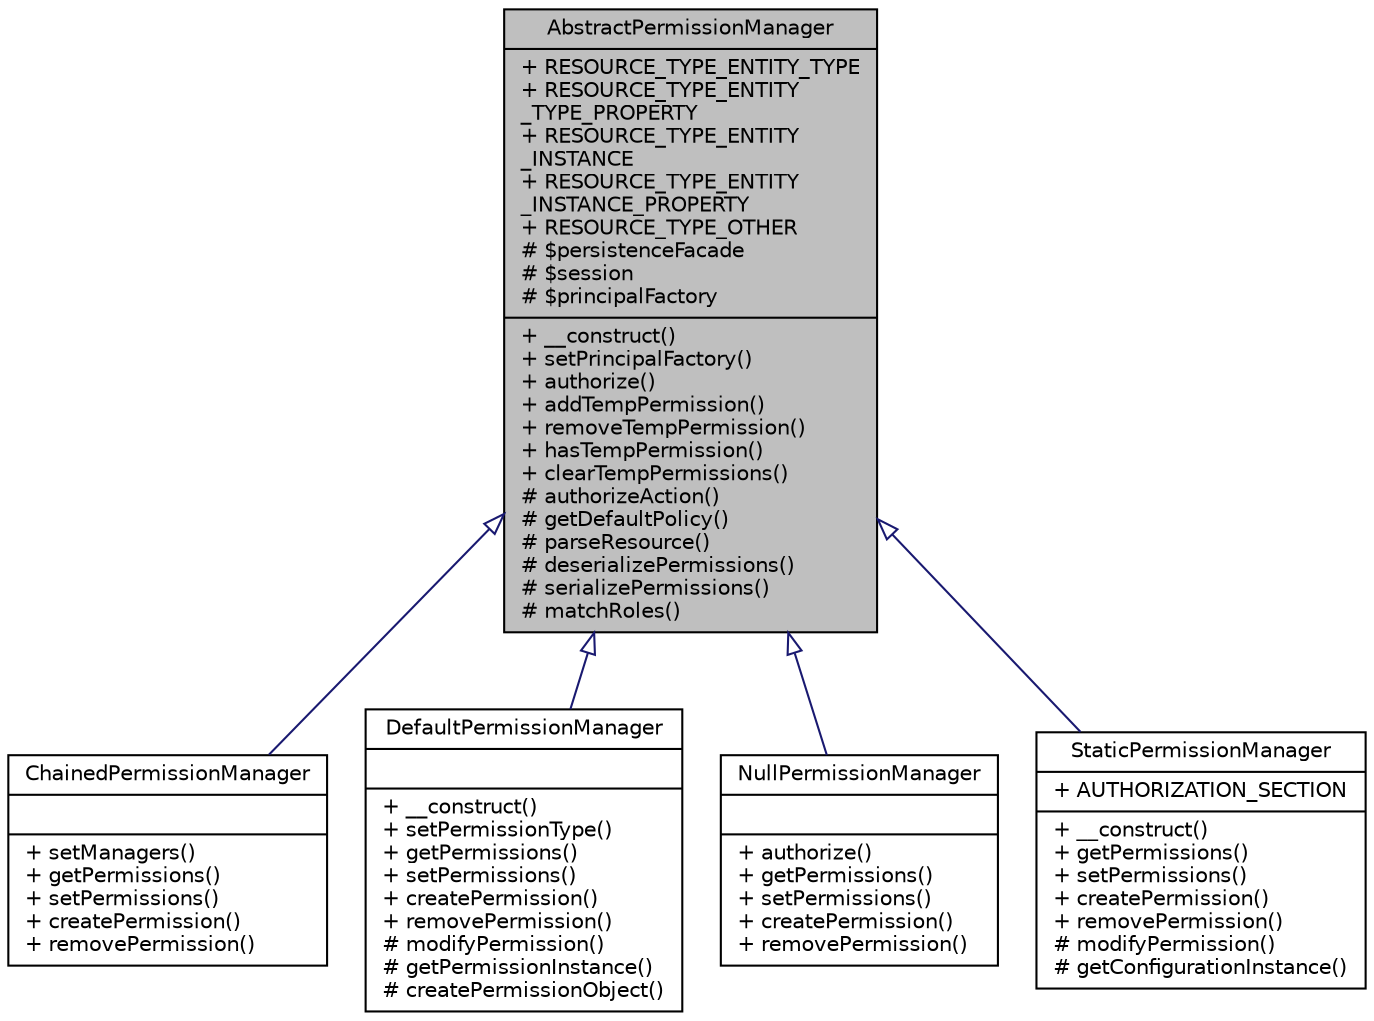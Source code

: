 digraph "AbstractPermissionManager"
{
  edge [fontname="Helvetica",fontsize="10",labelfontname="Helvetica",labelfontsize="10"];
  node [fontname="Helvetica",fontsize="10",shape=record];
  Node0 [label="{AbstractPermissionManager\n|+ RESOURCE_TYPE_ENTITY_TYPE\l+ RESOURCE_TYPE_ENTITY\l_TYPE_PROPERTY\l+ RESOURCE_TYPE_ENTITY\l_INSTANCE\l+ RESOURCE_TYPE_ENTITY\l_INSTANCE_PROPERTY\l+ RESOURCE_TYPE_OTHER\l# $persistenceFacade\l# $session\l# $principalFactory\l|+ __construct()\l+ setPrincipalFactory()\l+ authorize()\l+ addTempPermission()\l+ removeTempPermission()\l+ hasTempPermission()\l+ clearTempPermissions()\l# authorizeAction()\l# getDefaultPolicy()\l# parseResource()\l# deserializePermissions()\l# serializePermissions()\l# matchRoles()\l}",height=0.2,width=0.4,color="black", fillcolor="grey75", style="filled", fontcolor="black"];
  Node0 -> Node1 [dir="back",color="midnightblue",fontsize="10",style="solid",arrowtail="onormal",fontname="Helvetica"];
  Node1 [label="{ChainedPermissionManager\n||+ setManagers()\l+ getPermissions()\l+ setPermissions()\l+ createPermission()\l+ removePermission()\l}",height=0.2,width=0.4,color="black", fillcolor="white", style="filled",URL="$classwcmf_1_1lib_1_1security_1_1impl_1_1_chained_permission_manager.html",tooltip="ChainedPermissionManager retrieves authorization rules included managers. "];
  Node0 -> Node2 [dir="back",color="midnightblue",fontsize="10",style="solid",arrowtail="onormal",fontname="Helvetica"];
  Node2 [label="{DefaultPermissionManager\n||+ __construct()\l+ setPermissionType()\l+ getPermissions()\l+ setPermissions()\l+ createPermission()\l+ removePermission()\l# modifyPermission()\l# getPermissionInstance()\l# createPermissionObject()\l}",height=0.2,width=0.4,color="black", fillcolor="white", style="filled",URL="$classwcmf_1_1lib_1_1security_1_1impl_1_1_default_permission_manager.html",tooltip="DefaultPermissionManager retrieves authorization rules the storage. "];
  Node0 -> Node3 [dir="back",color="midnightblue",fontsize="10",style="solid",arrowtail="onormal",fontname="Helvetica"];
  Node3 [label="{NullPermissionManager\n||+ authorize()\l+ getPermissions()\l+ setPermissions()\l+ createPermission()\l+ removePermission()\l}",height=0.2,width=0.4,color="black", fillcolor="white", style="filled",URL="$classwcmf_1_1lib_1_1security_1_1impl_1_1_null_permission_manager.html",tooltip="NullPermissionManager acts like an absent PermissionManager. "];
  Node0 -> Node4 [dir="back",color="midnightblue",fontsize="10",style="solid",arrowtail="onormal",fontname="Helvetica"];
  Node4 [label="{StaticPermissionManager\n|+ AUTHORIZATION_SECTION\l|+ __construct()\l+ getPermissions()\l+ setPermissions()\l+ createPermission()\l+ removePermission()\l# modifyPermission()\l# getConfigurationInstance()\l}",height=0.2,width=0.4,color="black", fillcolor="white", style="filled",URL="$classwcmf_1_1lib_1_1security_1_1impl_1_1_static_permission_manager.html",tooltip="StaticPermissionManager retrieves authorization rules from the application configuration. "];
}
